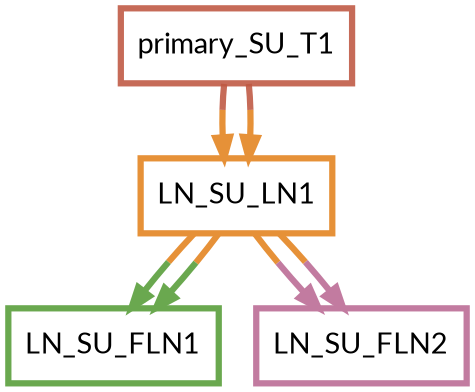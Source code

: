 digraph  {
dpi=600;size=3.5;
LN_SU_FLN1 [color="#6aa84fff", fillcolor=white, fontname=Lato, penwidth="3.0", shape=box];
LN_SU_FLN2 [color="#c27ba0ff", fillcolor=white, fontname=Lato, penwidth="3.0", shape=box];
LN_SU_LN1 [color="#e69138ff", fillcolor=white, fontname=Lato, penwidth="3.0", shape=box];
primary_SU_T1 [color="#be5742e1", fillcolor=white, fontname=Lato, penwidth="3.0", shape=box];
LN_SU_LN1 -> LN_SU_FLN1  [color="#e69138ff;0.5:#6aa84fff", key=0, penwidth=3];
LN_SU_LN1 -> LN_SU_FLN1  [color="#e69138ff;0.5:#6aa84fff", key=1, penwidth=3];
LN_SU_LN1 -> LN_SU_FLN2  [color="#e69138ff;0.5:#c27ba0ff", key=0, penwidth=3];
LN_SU_LN1 -> LN_SU_FLN2  [color="#e69138ff;0.5:#c27ba0ff", key=1, penwidth=3];
primary_SU_T1 -> LN_SU_LN1  [color="#be5742e1;0.5:#e69138ff", key=0, penwidth=3];
primary_SU_T1 -> LN_SU_LN1  [color="#be5742e1;0.5:#e69138ff", key=1, penwidth=3];
}
